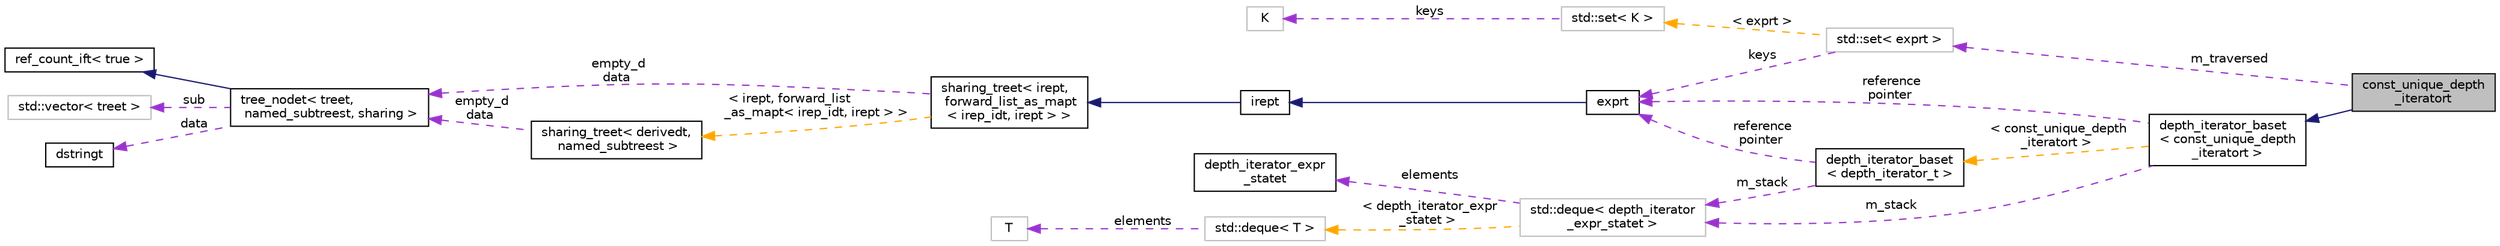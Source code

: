 digraph "const_unique_depth_iteratort"
{
 // LATEX_PDF_SIZE
  bgcolor="transparent";
  edge [fontname="Helvetica",fontsize="10",labelfontname="Helvetica",labelfontsize="10"];
  node [fontname="Helvetica",fontsize="10",shape=record];
  rankdir="LR";
  Node1 [label="const_unique_depth\l_iteratort",height=0.2,width=0.4,color="black", fillcolor="grey75", style="filled", fontcolor="black",tooltip=" "];
  Node2 -> Node1 [dir="back",color="midnightblue",fontsize="10",style="solid",fontname="Helvetica"];
  Node2 [label="depth_iterator_baset\l\< const_unique_depth\l_iteratort \>",height=0.2,width=0.4,color="black",URL="$classdepth__iterator__baset.html",tooltip=" "];
  Node3 -> Node2 [dir="back",color="darkorchid3",fontsize="10",style="dashed",label=" m_stack" ,fontname="Helvetica"];
  Node3 [label="std::deque\< depth_iterator\l_expr_statet \>",height=0.2,width=0.4,color="grey75",tooltip=" "];
  Node4 -> Node3 [dir="back",color="darkorchid3",fontsize="10",style="dashed",label=" elements" ,fontname="Helvetica"];
  Node4 [label="depth_iterator_expr\l_statet",height=0.2,width=0.4,color="black",URL="$structdepth__iterator__expr__statet.html",tooltip="Helper class for depth_iterator_baset."];
  Node5 -> Node3 [dir="back",color="orange",fontsize="10",style="dashed",label=" \< depth_iterator_expr\l_statet \>" ,fontname="Helvetica"];
  Node5 [label="std::deque\< T \>",height=0.2,width=0.4,color="grey75",tooltip="STL class."];
  Node6 -> Node5 [dir="back",color="darkorchid3",fontsize="10",style="dashed",label=" elements" ,fontname="Helvetica"];
  Node6 [label="T",height=0.2,width=0.4,color="grey75",tooltip=" "];
  Node7 -> Node2 [dir="back",color="darkorchid3",fontsize="10",style="dashed",label=" reference\npointer" ,fontname="Helvetica"];
  Node7 [label="exprt",height=0.2,width=0.4,color="black",URL="$classexprt.html",tooltip="Base class for all expressions."];
  Node8 -> Node7 [dir="back",color="midnightblue",fontsize="10",style="solid",fontname="Helvetica"];
  Node8 [label="irept",height=0.2,width=0.4,color="black",URL="$classirept.html",tooltip="There are a large number of kinds of tree structured or tree-like data in CPROVER."];
  Node9 -> Node8 [dir="back",color="midnightblue",fontsize="10",style="solid",fontname="Helvetica"];
  Node9 [label="sharing_treet\< irept,\l forward_list_as_mapt\l\< irep_idt, irept \> \>",height=0.2,width=0.4,color="black",URL="$classsharing__treet.html",tooltip=" "];
  Node10 -> Node9 [dir="back",color="darkorchid3",fontsize="10",style="dashed",label=" empty_d\ndata" ,fontname="Helvetica"];
  Node10 [label="tree_nodet\< treet,\l named_subtreest, sharing \>",height=0.2,width=0.4,color="black",URL="$classtree__nodet.html",tooltip="A node with data in a tree, it contains:"];
  Node11 -> Node10 [dir="back",color="midnightblue",fontsize="10",style="solid",fontname="Helvetica"];
  Node11 [label="ref_count_ift\< true \>",height=0.2,width=0.4,color="black",URL="$structref__count__ift_3_01true_01_4.html",tooltip=" "];
  Node12 -> Node10 [dir="back",color="darkorchid3",fontsize="10",style="dashed",label=" sub" ,fontname="Helvetica"];
  Node12 [label="std::vector\< treet \>",height=0.2,width=0.4,color="grey75",tooltip=" "];
  Node14 -> Node10 [dir="back",color="darkorchid3",fontsize="10",style="dashed",label=" data" ,fontname="Helvetica"];
  Node14 [label="dstringt",height=0.2,width=0.4,color="black",URL="$classdstringt.html",tooltip="dstringt has one field, an unsigned integer no which is an index into a static table of strings."];
  Node15 -> Node9 [dir="back",color="orange",fontsize="10",style="dashed",label=" \< irept, forward_list\l_as_mapt\< irep_idt, irept \> \>" ,fontname="Helvetica"];
  Node15 [label="sharing_treet\< derivedt,\l named_subtreest \>",height=0.2,width=0.4,color="black",URL="$classsharing__treet.html",tooltip="Base class for tree-like data structures with sharing."];
  Node10 -> Node15 [dir="back",color="darkorchid3",fontsize="10",style="dashed",label=" empty_d\ndata" ,fontname="Helvetica"];
  Node16 -> Node2 [dir="back",color="orange",fontsize="10",style="dashed",label=" \< const_unique_depth\l_iteratort \>" ,fontname="Helvetica"];
  Node16 [label="depth_iterator_baset\l\< depth_iterator_t \>",height=0.2,width=0.4,color="black",URL="$classdepth__iterator__baset.html",tooltip="Depth first search iterator base - iterates over supplied expression and all its operands recursively..."];
  Node3 -> Node16 [dir="back",color="darkorchid3",fontsize="10",style="dashed",label=" m_stack" ,fontname="Helvetica"];
  Node7 -> Node16 [dir="back",color="darkorchid3",fontsize="10",style="dashed",label=" reference\npointer" ,fontname="Helvetica"];
  Node17 -> Node1 [dir="back",color="darkorchid3",fontsize="10",style="dashed",label=" m_traversed" ,fontname="Helvetica"];
  Node17 [label="std::set\< exprt \>",height=0.2,width=0.4,color="grey75",tooltip=" "];
  Node7 -> Node17 [dir="back",color="darkorchid3",fontsize="10",style="dashed",label=" keys" ,fontname="Helvetica"];
  Node18 -> Node17 [dir="back",color="orange",fontsize="10",style="dashed",label=" \< exprt \>" ,fontname="Helvetica"];
  Node18 [label="std::set\< K \>",height=0.2,width=0.4,color="grey75",tooltip="STL class."];
  Node19 -> Node18 [dir="back",color="darkorchid3",fontsize="10",style="dashed",label=" keys" ,fontname="Helvetica"];
  Node19 [label="K",height=0.2,width=0.4,color="grey75",tooltip=" "];
}

